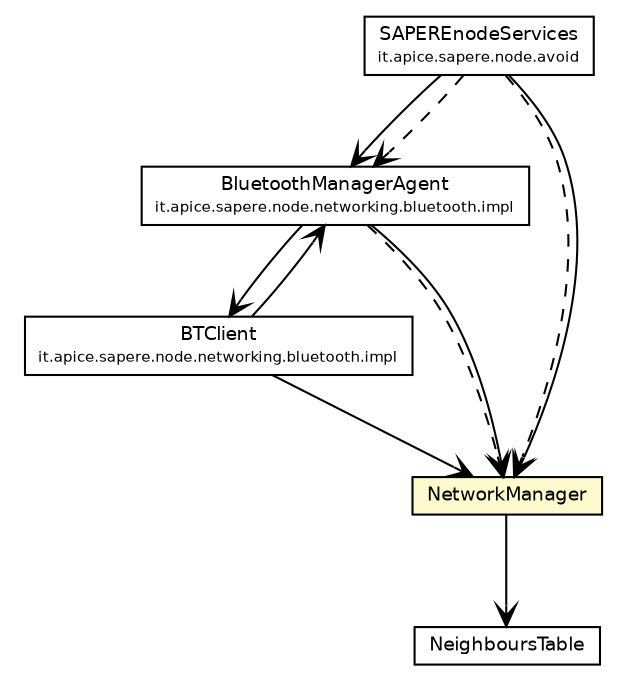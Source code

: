 #!/usr/local/bin/dot
#
# Class diagram 
# Generated by UmlGraph version 4.4 (http://www.spinellis.gr/sw/umlgraph)
#

digraph G {
	edge [fontname="Helvetica",fontsize=10,labelfontname="Helvetica",labelfontsize=10];
	node [fontname="Helvetica",fontsize=10,shape=plaintext];
	// it.apice.sapere.node.avoid.SAPEREnodeServices
	c3023 [label=<<table border="0" cellborder="1" cellspacing="0" cellpadding="2" port="p" href="../../avoid/SAPEREnodeServices.html">
		<tr><td><table border="0" cellspacing="0" cellpadding="1">
			<tr><td> SAPEREnodeServices </td></tr>
			<tr><td><font point-size="7.0"> it.apice.sapere.node.avoid </font></td></tr>
		</table></td></tr>
		</table>>, fontname="Helvetica", fontcolor="black", fontsize=9.0];
	// it.apice.sapere.node.networking.bluetooth.impl.BTClient
	c3031 [label=<<table border="0" cellborder="1" cellspacing="0" cellpadding="2" port="p" href="../bluetooth/impl/BTClient.html">
		<tr><td><table border="0" cellspacing="0" cellpadding="1">
			<tr><td> BTClient </td></tr>
			<tr><td><font point-size="7.0"> it.apice.sapere.node.networking.bluetooth.impl </font></td></tr>
		</table></td></tr>
		</table>>, fontname="Helvetica", fontcolor="black", fontsize=9.0];
	// it.apice.sapere.node.networking.bluetooth.impl.BluetoothManagerAgent
	c3032 [label=<<table border="0" cellborder="1" cellspacing="0" cellpadding="2" port="p" href="../bluetooth/impl/BluetoothManagerAgent.html">
		<tr><td><table border="0" cellspacing="0" cellpadding="1">
			<tr><td> BluetoothManagerAgent </td></tr>
			<tr><td><font point-size="7.0"> it.apice.sapere.node.networking.bluetooth.impl </font></td></tr>
		</table></td></tr>
		</table>>, fontname="Helvetica", fontcolor="black", fontsize=9.0];
	// it.apice.sapere.node.networking.impl.NetworkManager
	c3040 [label=<<table border="0" cellborder="1" cellspacing="0" cellpadding="2" port="p" bgcolor="lemonChiffon" href="./NetworkManager.html">
		<tr><td><table border="0" cellspacing="0" cellpadding="1">
			<tr><td> NetworkManager </td></tr>
		</table></td></tr>
		</table>>, fontname="Helvetica", fontcolor="black", fontsize=9.0];
	// it.apice.sapere.node.networking.impl.NeighboursTable
	c3041 [label=<<table border="0" cellborder="1" cellspacing="0" cellpadding="2" port="p" href="./NeighboursTable.html">
		<tr><td><table border="0" cellspacing="0" cellpadding="1">
			<tr><td> NeighboursTable </td></tr>
		</table></td></tr>
		</table>>, fontname="Helvetica", fontcolor="black", fontsize=9.0];
	// it.apice.sapere.node.avoid.SAPEREnodeServices NAVASSOC it.apice.sapere.node.networking.impl.NetworkManager
	c3023:p -> c3040:p [taillabel="", label="", headlabel="", fontname="Helvetica", fontcolor="black", fontsize=10.0, color="black", arrowhead=open];
	// it.apice.sapere.node.avoid.SAPEREnodeServices NAVASSOC it.apice.sapere.node.networking.bluetooth.impl.BluetoothManagerAgent
	c3023:p -> c3032:p [taillabel="", label="", headlabel="", fontname="Helvetica", fontcolor="black", fontsize=10.0, color="black", arrowhead=open];
	// it.apice.sapere.node.networking.bluetooth.impl.BTClient NAVASSOC it.apice.sapere.node.networking.bluetooth.impl.BluetoothManagerAgent
	c3031:p -> c3032:p [taillabel="", label="", headlabel="", fontname="Helvetica", fontcolor="black", fontsize=10.0, color="black", arrowhead=open];
	// it.apice.sapere.node.networking.bluetooth.impl.BTClient NAVASSOC it.apice.sapere.node.networking.impl.NetworkManager
	c3031:p -> c3040:p [taillabel="", label="", headlabel="", fontname="Helvetica", fontcolor="black", fontsize=10.0, color="black", arrowhead=open];
	// it.apice.sapere.node.networking.bluetooth.impl.BluetoothManagerAgent NAVASSOC it.apice.sapere.node.networking.bluetooth.impl.BTClient
	c3032:p -> c3031:p [taillabel="", label="", headlabel="", fontname="Helvetica", fontcolor="black", fontsize=10.0, color="black", arrowhead=open];
	// it.apice.sapere.node.networking.bluetooth.impl.BluetoothManagerAgent NAVASSOC it.apice.sapere.node.networking.impl.NetworkManager
	c3032:p -> c3040:p [taillabel="", label="", headlabel="", fontname="Helvetica", fontcolor="black", fontsize=10.0, color="black", arrowhead=open];
	// it.apice.sapere.node.networking.impl.NetworkManager NAVASSOC it.apice.sapere.node.networking.impl.NeighboursTable
	c3040:p -> c3041:p [taillabel="", label="", headlabel="", fontname="Helvetica", fontcolor="black", fontsize=10.0, color="black", arrowhead=open];
	// it.apice.sapere.node.avoid.SAPEREnodeServices DEPEND it.apice.sapere.node.networking.bluetooth.impl.BluetoothManagerAgent
	c3023:p -> c3032:p [taillabel="", label="", headlabel="", fontname="Helvetica", fontcolor="black", fontsize=10.0, color="black", arrowhead=open, style=dashed];
	// it.apice.sapere.node.avoid.SAPEREnodeServices DEPEND it.apice.sapere.node.networking.impl.NetworkManager
	c3023:p -> c3040:p [taillabel="", label="", headlabel="", fontname="Helvetica", fontcolor="black", fontsize=10.0, color="black", arrowhead=open, style=dashed];
	// it.apice.sapere.node.networking.bluetooth.impl.BluetoothManagerAgent DEPEND it.apice.sapere.node.networking.impl.NetworkManager
	c3032:p -> c3040:p [taillabel="", label="", headlabel="", fontname="Helvetica", fontcolor="black", fontsize=10.0, color="black", arrowhead=open, style=dashed];
}

